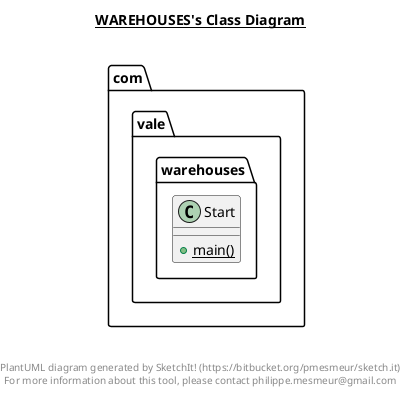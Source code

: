 @startuml

title __WAREHOUSES's Class Diagram__\n

  namespace com.vale.warehouses {
    class com.vale.warehouses.Start {
        {static} + main()
    }
  }
  



right footer


PlantUML diagram generated by SketchIt! (https://bitbucket.org/pmesmeur/sketch.it)
For more information about this tool, please contact philippe.mesmeur@gmail.com
endfooter

@enduml
